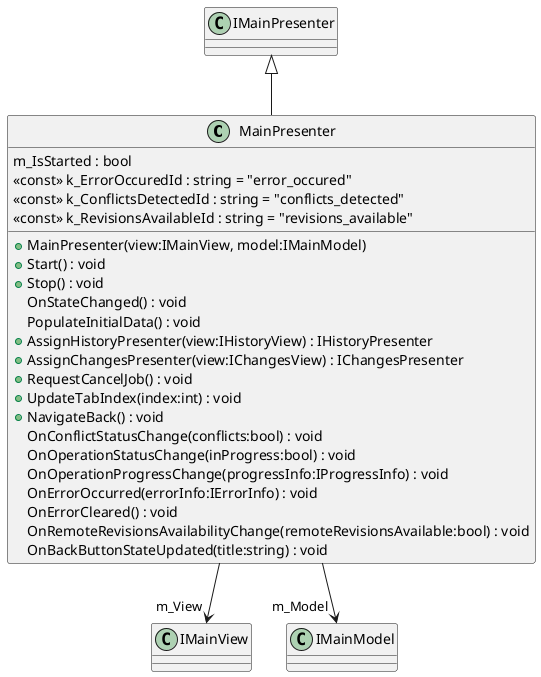 @startuml
class MainPresenter {
    m_IsStarted : bool
    <<const>> k_ErrorOccuredId : string = "error_occured"
    <<const>> k_ConflictsDetectedId : string = "conflicts_detected"
    <<const>> k_RevisionsAvailableId : string = "revisions_available"
    + MainPresenter(view:IMainView, model:IMainModel)
    + Start() : void
    + Stop() : void
    OnStateChanged() : void
    PopulateInitialData() : void
    + AssignHistoryPresenter(view:IHistoryView) : IHistoryPresenter
    + AssignChangesPresenter(view:IChangesView) : IChangesPresenter
    + RequestCancelJob() : void
    + UpdateTabIndex(index:int) : void
    + NavigateBack() : void
    OnConflictStatusChange(conflicts:bool) : void
    OnOperationStatusChange(inProgress:bool) : void
    OnOperationProgressChange(progressInfo:IProgressInfo) : void
    OnErrorOccurred(errorInfo:IErrorInfo) : void
    OnErrorCleared() : void
    OnRemoteRevisionsAvailabilityChange(remoteRevisionsAvailable:bool) : void
    OnBackButtonStateUpdated(title:string) : void
}
IMainPresenter <|-- MainPresenter
MainPresenter --> "m_View" IMainView
MainPresenter --> "m_Model" IMainModel
@enduml
